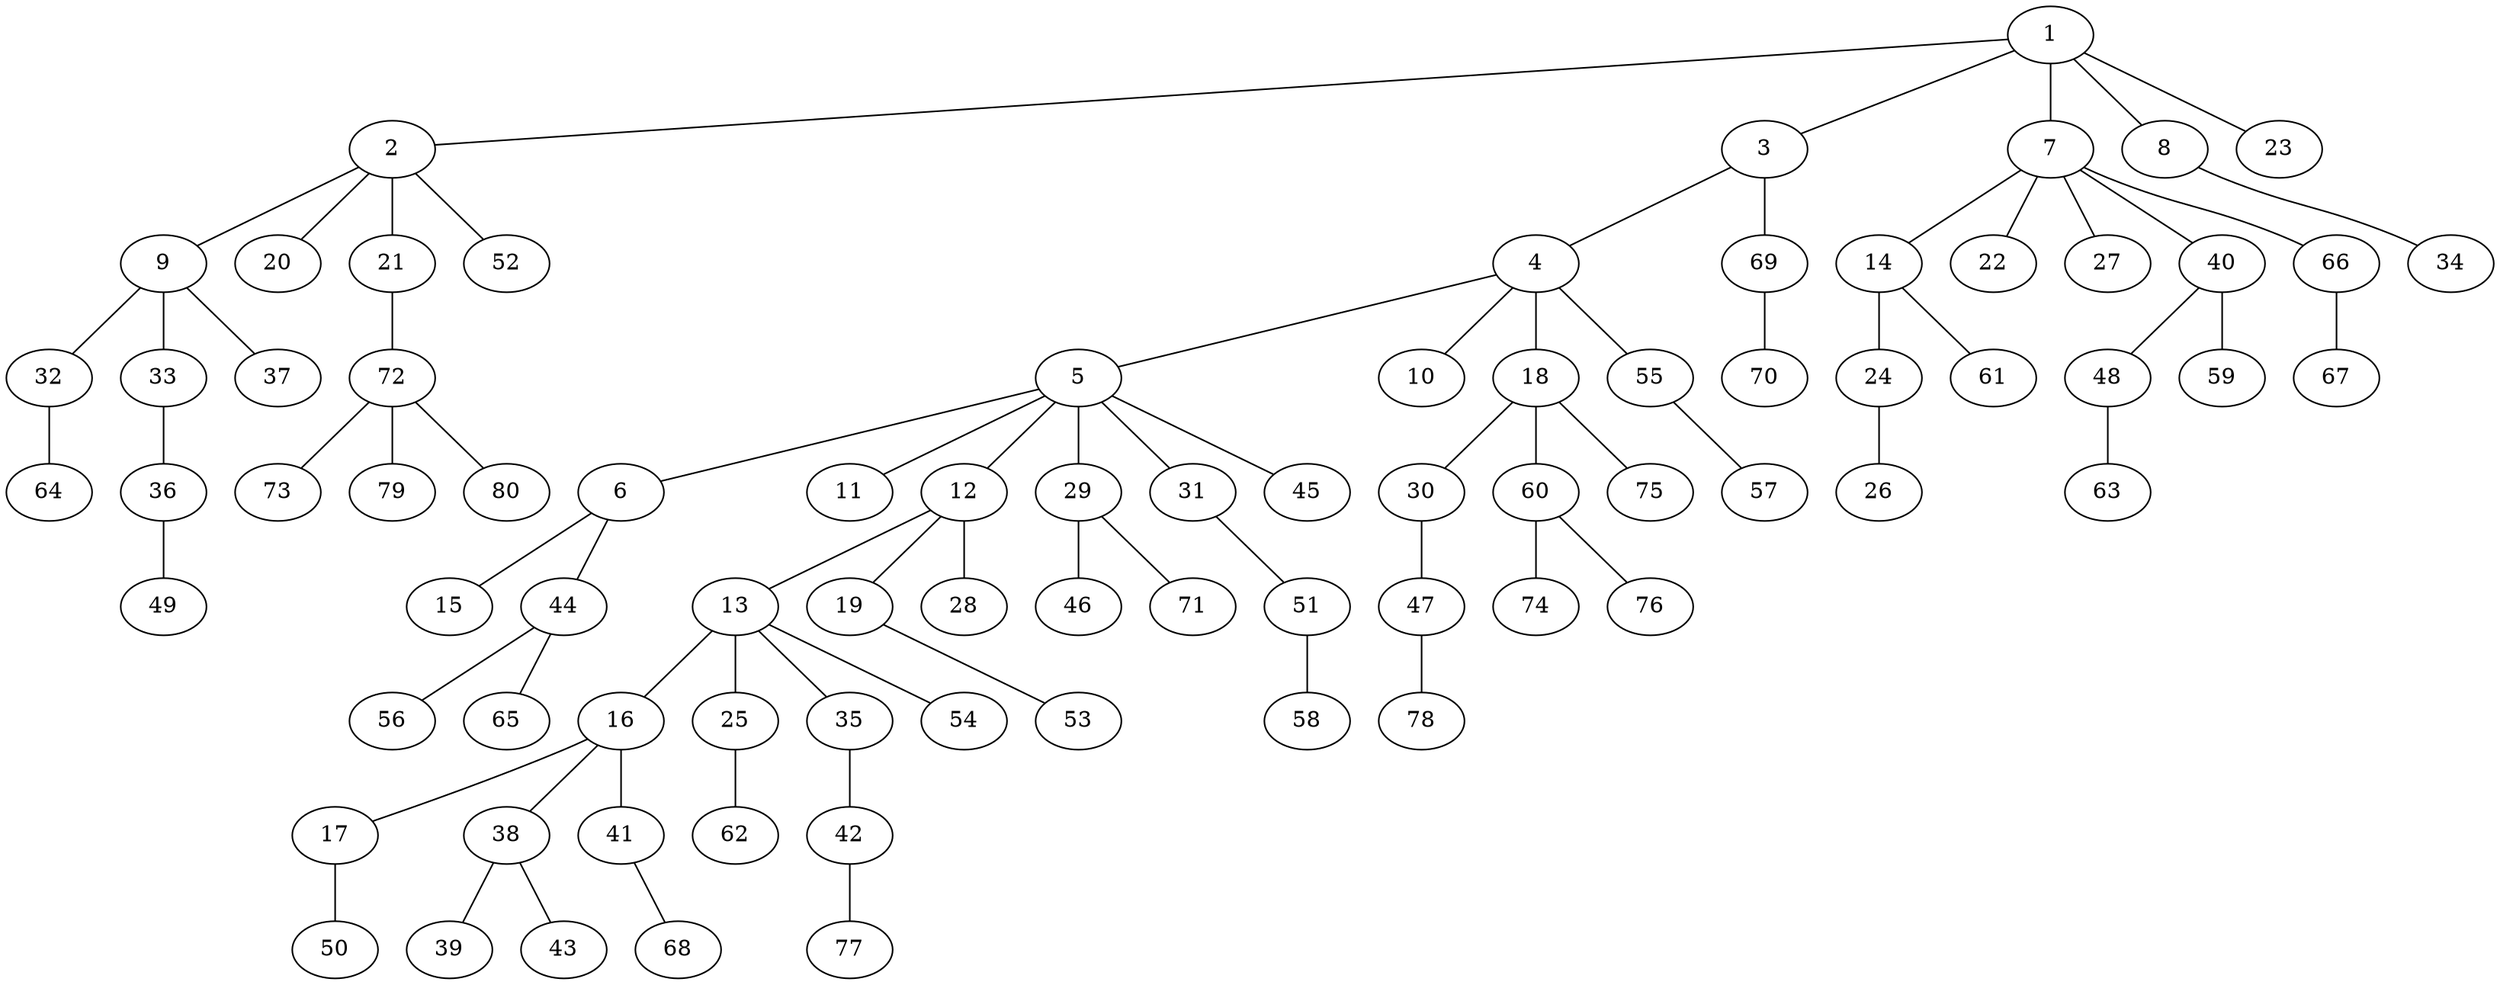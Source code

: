 graph graphname {1--2
1--3
1--7
1--8
1--23
2--9
2--20
2--21
2--52
3--4
3--69
4--5
4--10
4--18
4--55
5--6
5--11
5--12
5--29
5--31
5--45
6--15
6--44
7--14
7--22
7--27
7--40
7--66
8--34
9--32
9--33
9--37
12--13
12--19
12--28
13--16
13--25
13--35
13--54
14--24
14--61
16--17
16--38
16--41
17--50
18--30
18--60
18--75
19--53
21--72
24--26
25--62
29--46
29--71
30--47
31--51
32--64
33--36
35--42
36--49
38--39
38--43
40--48
40--59
41--68
42--77
44--56
44--65
47--78
48--63
51--58
55--57
60--74
60--76
66--67
69--70
72--73
72--79
72--80
}